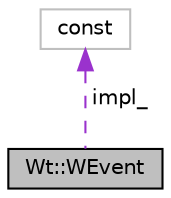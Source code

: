 digraph "Wt::WEvent"
{
 // LATEX_PDF_SIZE
  edge [fontname="Helvetica",fontsize="10",labelfontname="Helvetica",labelfontsize="10"];
  node [fontname="Helvetica",fontsize="10",shape=record];
  Node1 [label="Wt::WEvent",height=0.2,width=0.4,color="black", fillcolor="grey75", style="filled", fontcolor="black",tooltip="An application event."];
  Node2 -> Node1 [dir="back",color="darkorchid3",fontsize="10",style="dashed",label=" impl_" ];
  Node2 [label="const",height=0.2,width=0.4,color="grey75", fillcolor="white", style="filled",tooltip=" "];
}
